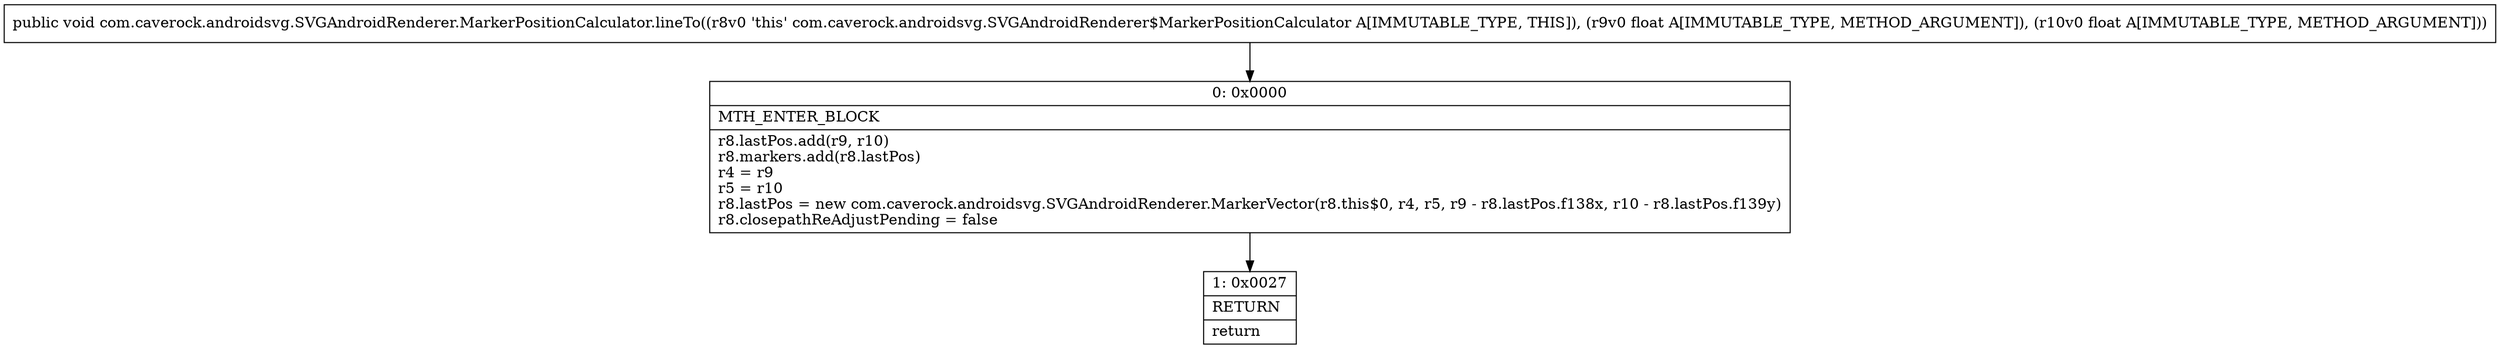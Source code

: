 digraph "CFG forcom.caverock.androidsvg.SVGAndroidRenderer.MarkerPositionCalculator.lineTo(FF)V" {
Node_0 [shape=record,label="{0\:\ 0x0000|MTH_ENTER_BLOCK\l|r8.lastPos.add(r9, r10)\lr8.markers.add(r8.lastPos)\lr4 = r9\lr5 = r10\lr8.lastPos = new com.caverock.androidsvg.SVGAndroidRenderer.MarkerVector(r8.this$0, r4, r5, r9 \- r8.lastPos.f138x, r10 \- r8.lastPos.f139y)\lr8.closepathReAdjustPending = false\l}"];
Node_1 [shape=record,label="{1\:\ 0x0027|RETURN\l|return\l}"];
MethodNode[shape=record,label="{public void com.caverock.androidsvg.SVGAndroidRenderer.MarkerPositionCalculator.lineTo((r8v0 'this' com.caverock.androidsvg.SVGAndroidRenderer$MarkerPositionCalculator A[IMMUTABLE_TYPE, THIS]), (r9v0 float A[IMMUTABLE_TYPE, METHOD_ARGUMENT]), (r10v0 float A[IMMUTABLE_TYPE, METHOD_ARGUMENT])) }"];
MethodNode -> Node_0;
Node_0 -> Node_1;
}


